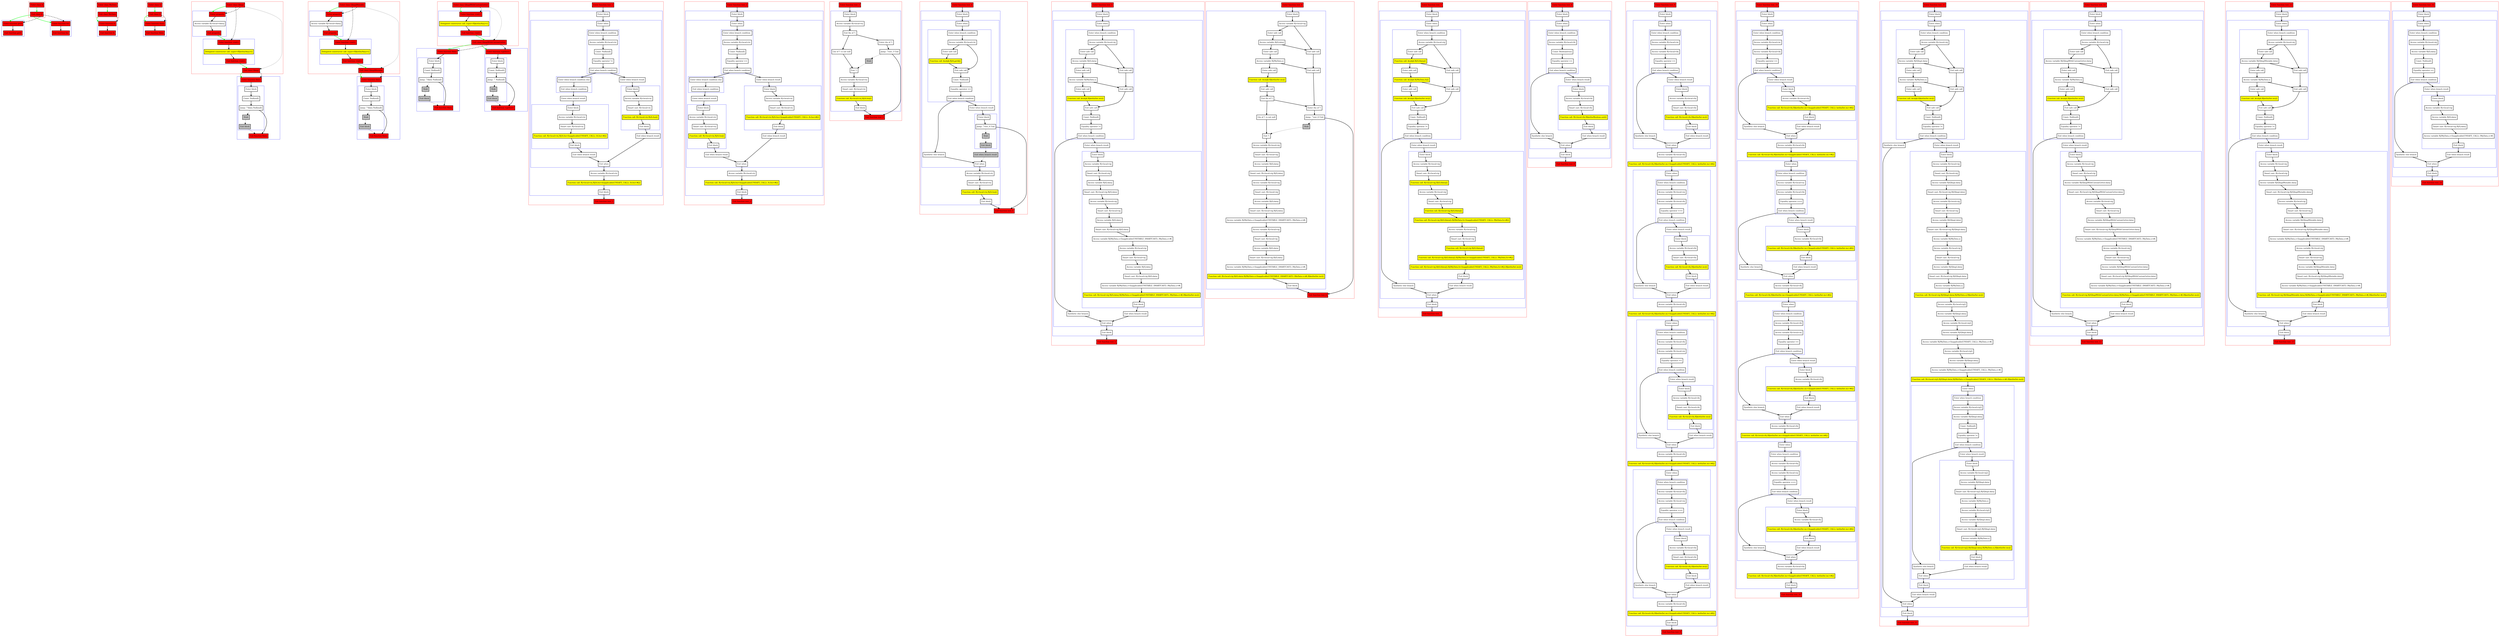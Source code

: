 digraph nullability_kt {
    graph [nodesep=3]
    node [shape=box penwidth=2]
    edge [penwidth=2]

    subgraph cluster_0 {
        color=red
        0 [label="Enter class A" style="filled" fillcolor=red];
        1 [label="Exit class A" style="filled" fillcolor=red];
    }
    subgraph cluster_1 {
        color=blue
        2 [label="Enter function getA" style="filled" fillcolor=red];
        3 [label="Exit function getA" style="filled" fillcolor=red];
    }
    subgraph cluster_2 {
        color=blue
        4 [label="Enter function foo" style="filled" fillcolor=red];
        5 [label="Exit function foo" style="filled" fillcolor=red];
    }
    0 -> {1} [color=green];
    1 -> {2 4} [color=green];
    1 -> {2 4} [style=dashed];
    2 -> {3};
    4 -> {5};

    subgraph cluster_3 {
        color=red
        6 [label="Enter class MyData" style="filled" fillcolor=red];
        7 [label="Exit class MyData" style="filled" fillcolor=red];
    }
    subgraph cluster_4 {
        color=blue
        8 [label="Enter function fs" style="filled" fillcolor=red];
        9 [label="Exit function fs" style="filled" fillcolor=red];
    }
    6 -> {7} [color=green];
    7 -> {8} [color=green];
    7 -> {8} [style=dashed];
    8 -> {9};

    subgraph cluster_5 {
        color=red
        10 [label="Enter class Q" style="filled" fillcolor=red];
        11 [label="Exit class Q" style="filled" fillcolor=red];
    }
    subgraph cluster_6 {
        color=blue
        12 [label="Enter function fdata" style="filled" fillcolor=red];
        13 [label="Exit function fdata" style="filled" fillcolor=red];
    }
    10 -> {11} [color=green];
    11 -> {12} [color=green];
    11 -> {12} [style=dashed];
    12 -> {13};

    subgraph cluster_7 {
        color=red
        14 [label="Enter class QImpl" style="filled" fillcolor=red];
        subgraph cluster_8 {
            color=blue
            15 [label="Enter property" style="filled" fillcolor=red];
            16 [label="Access variable R|<local>/data|"];
            17 [label="Exit property" style="filled" fillcolor=red];
        }
        subgraph cluster_9 {
            color=blue
            18 [label="Enter function <init>" style="filled" fillcolor=red];
            19 [label="Delegated constructor call: super<R|kotlin/Any|>()" style="filled" fillcolor=yellow];
            20 [label="Exit function <init>" style="filled" fillcolor=red];
        }
        21 [label="Exit class QImpl" style="filled" fillcolor=red];
    }
    subgraph cluster_10 {
        color=blue
        22 [label="Enter function fdata" style="filled" fillcolor=red];
        subgraph cluster_11 {
            color=blue
            23 [label="Enter block"];
            24 [label="Const: Null(null)"];
            25 [label="Jump: ^fdata Null(null)"];
            26 [label="Stub" style="filled" fillcolor=gray];
            27 [label="Exit block" style="filled" fillcolor=gray];
        }
        28 [label="Exit function fdata" style="filled" fillcolor=red];
    }
    14 -> {15} [color=green];
    14 -> {21} [style=dotted];
    14 -> {15 18} [style=dashed];
    15 -> {16};
    16 -> {17};
    17 -> {18} [color=green];
    18 -> {19};
    19 -> {20};
    20 -> {21} [color=green];
    21 -> {22} [color=green];
    21 -> {22} [style=dashed];
    22 -> {23};
    23 -> {24};
    24 -> {25};
    25 -> {28};
    25 -> {26} [style=dotted];
    26 -> {27} [style=dotted];
    27 -> {28} [style=dotted];

    subgraph cluster_12 {
        color=red
        29 [label="Enter class QImplMutable" style="filled" fillcolor=red];
        subgraph cluster_13 {
            color=blue
            30 [label="Enter property" style="filled" fillcolor=red];
            31 [label="Access variable R|<local>/data|"];
            32 [label="Exit property" style="filled" fillcolor=red];
        }
        subgraph cluster_14 {
            color=blue
            33 [label="Enter function <init>" style="filled" fillcolor=red];
            34 [label="Delegated constructor call: super<R|kotlin/Any|>()" style="filled" fillcolor=yellow];
            35 [label="Exit function <init>" style="filled" fillcolor=red];
        }
        36 [label="Exit class QImplMutable" style="filled" fillcolor=red];
    }
    subgraph cluster_15 {
        color=blue
        37 [label="Enter function fdata" style="filled" fillcolor=red];
        subgraph cluster_16 {
            color=blue
            38 [label="Enter block"];
            39 [label="Const: Null(null)"];
            40 [label="Jump: ^fdata Null(null)"];
            41 [label="Stub" style="filled" fillcolor=gray];
            42 [label="Exit block" style="filled" fillcolor=gray];
        }
        43 [label="Exit function fdata" style="filled" fillcolor=red];
    }
    29 -> {30} [color=green];
    29 -> {36} [style=dotted];
    29 -> {30 33} [style=dashed];
    30 -> {31};
    31 -> {32};
    32 -> {33} [color=green];
    33 -> {34};
    34 -> {35};
    35 -> {36} [color=green];
    36 -> {37} [color=green];
    36 -> {37} [style=dashed];
    37 -> {38};
    38 -> {39};
    39 -> {40};
    40 -> {43};
    40 -> {41} [style=dotted];
    41 -> {42} [style=dotted];
    42 -> {43} [style=dotted];

    subgraph cluster_17 {
        color=red
        44 [label="Enter class QImplWithCustomGetter" style="filled" fillcolor=red];
        subgraph cluster_18 {
            color=blue
            45 [label="Enter function <init>" style="filled" fillcolor=red];
            46 [label="Delegated constructor call: super<R|kotlin/Any|>()" style="filled" fillcolor=yellow];
            47 [label="Exit function <init>" style="filled" fillcolor=red];
        }
        48 [label="Exit class QImplWithCustomGetter" style="filled" fillcolor=red];
    }
    subgraph cluster_19 {
        color=blue
        49 [label="Enter function fdata" style="filled" fillcolor=red];
        subgraph cluster_20 {
            color=blue
            50 [label="Enter block"];
            51 [label="Const: Null(null)"];
            52 [label="Jump: ^fdata Null(null)"];
            53 [label="Stub" style="filled" fillcolor=gray];
            54 [label="Exit block" style="filled" fillcolor=gray];
        }
        55 [label="Exit function fdata" style="filled" fillcolor=red];
    }
    subgraph cluster_21 {
        color=blue
        56 [label="Enter function <getter>" style="filled" fillcolor=red];
        subgraph cluster_22 {
            color=blue
            57 [label="Enter block"];
            58 [label="Const: Null(null)"];
            59 [label="Jump: ^ Null(null)"];
            60 [label="Stub" style="filled" fillcolor=gray];
            61 [label="Exit block" style="filled" fillcolor=gray];
        }
        62 [label="Exit function <getter>" style="filled" fillcolor=red];
    }
    44 -> {45} [color=green];
    44 -> {48} [style=dotted];
    44 -> {45} [style=dashed];
    45 -> {46};
    46 -> {47};
    47 -> {48} [color=green];
    48 -> {49 56} [color=green];
    48 -> {49 56} [style=dashed];
    49 -> {50};
    50 -> {51};
    51 -> {52};
    52 -> {55};
    52 -> {53} [style=dotted];
    53 -> {54} [style=dotted];
    54 -> {55} [style=dotted];
    56 -> {57};
    57 -> {58};
    58 -> {59};
    59 -> {62};
    59 -> {60} [style=dotted];
    60 -> {61} [style=dotted];
    61 -> {62} [style=dotted];

    subgraph cluster_23 {
        color=red
        63 [label="Enter function test_1" style="filled" fillcolor=red];
        subgraph cluster_24 {
            color=blue
            64 [label="Enter block"];
            subgraph cluster_25 {
                color=blue
                65 [label="Enter when"];
                subgraph cluster_26 {
                    color=blue
                    66 [label="Enter when branch condition "];
                    67 [label="Access variable R|<local>/x|"];
                    68 [label="Const: Null(null)"];
                    69 [label="Equality operator !="];
                    70 [label="Exit when branch condition"];
                }
                subgraph cluster_27 {
                    color=blue
                    71 [label="Enter when branch condition else"];
                    72 [label="Exit when branch condition"];
                }
                73 [label="Enter when branch result"];
                subgraph cluster_28 {
                    color=blue
                    74 [label="Enter block"];
                    75 [label="Access variable R|<local>/x|"];
                    76 [label="Smart cast: R|<local>/x|"];
                    77 [label="Function call: R|<local>/x|.R|/A.foo<Inapplicable(UNSAFE_CALL): /A.foo>#|()" style="filled" fillcolor=yellow];
                    78 [label="Exit block"];
                }
                79 [label="Exit when branch result"];
                80 [label="Enter when branch result"];
                subgraph cluster_29 {
                    color=blue
                    81 [label="Enter block"];
                    82 [label="Access variable R|<local>/x|"];
                    83 [label="Smart cast: R|<local>/x|"];
                    84 [label="Function call: R|<local>/x|.R|/A.foo|()" style="filled" fillcolor=yellow];
                    85 [label="Exit block"];
                }
                86 [label="Exit when branch result"];
                87 [label="Exit when"];
            }
            88 [label="Access variable R|<local>/x|"];
            89 [label="Function call: R|<local>/x|.R|/A.foo<Inapplicable(UNSAFE_CALL): /A.foo>#|()" style="filled" fillcolor=yellow];
            90 [label="Exit block"];
        }
        91 [label="Exit function test_1" style="filled" fillcolor=red];
    }
    63 -> {64};
    64 -> {65};
    65 -> {66};
    66 -> {67};
    67 -> {68};
    68 -> {69};
    69 -> {70};
    70 -> {71 80};
    71 -> {72};
    72 -> {73};
    73 -> {74};
    74 -> {75};
    75 -> {76};
    76 -> {77};
    77 -> {78};
    78 -> {79};
    79 -> {87};
    80 -> {81};
    81 -> {82};
    82 -> {83};
    83 -> {84};
    84 -> {85};
    85 -> {86};
    86 -> {87};
    87 -> {88};
    88 -> {89};
    89 -> {90};
    90 -> {91};

    subgraph cluster_30 {
        color=red
        92 [label="Enter function test_2" style="filled" fillcolor=red];
        subgraph cluster_31 {
            color=blue
            93 [label="Enter block"];
            subgraph cluster_32 {
                color=blue
                94 [label="Enter when"];
                subgraph cluster_33 {
                    color=blue
                    95 [label="Enter when branch condition "];
                    96 [label="Access variable R|<local>/x|"];
                    97 [label="Const: Null(null)"];
                    98 [label="Equality operator =="];
                    99 [label="Exit when branch condition"];
                }
                subgraph cluster_34 {
                    color=blue
                    100 [label="Enter when branch condition else"];
                    101 [label="Exit when branch condition"];
                }
                102 [label="Enter when branch result"];
                subgraph cluster_35 {
                    color=blue
                    103 [label="Enter block"];
                    104 [label="Access variable R|<local>/x|"];
                    105 [label="Smart cast: R|<local>/x|"];
                    106 [label="Function call: R|<local>/x|.R|/A.foo|()" style="filled" fillcolor=yellow];
                    107 [label="Exit block"];
                }
                108 [label="Exit when branch result"];
                109 [label="Enter when branch result"];
                subgraph cluster_36 {
                    color=blue
                    110 [label="Enter block"];
                    111 [label="Access variable R|<local>/x|"];
                    112 [label="Smart cast: R|<local>/x|"];
                    113 [label="Function call: R|<local>/x|.R|/A.foo<Inapplicable(UNSAFE_CALL): /A.foo>#|()" style="filled" fillcolor=yellow];
                    114 [label="Exit block"];
                }
                115 [label="Exit when branch result"];
                116 [label="Exit when"];
            }
            117 [label="Access variable R|<local>/x|"];
            118 [label="Function call: R|<local>/x|.R|/A.foo<Inapplicable(UNSAFE_CALL): /A.foo>#|()" style="filled" fillcolor=yellow];
            119 [label="Exit block"];
        }
        120 [label="Exit function test_2" style="filled" fillcolor=red];
    }
    92 -> {93};
    93 -> {94};
    94 -> {95};
    95 -> {96};
    96 -> {97};
    97 -> {98};
    98 -> {99};
    99 -> {100 109};
    100 -> {101};
    101 -> {102};
    102 -> {103};
    103 -> {104};
    104 -> {105};
    105 -> {106};
    106 -> {107};
    107 -> {108};
    108 -> {116};
    109 -> {110};
    110 -> {111};
    111 -> {112};
    112 -> {113};
    113 -> {114};
    114 -> {115};
    115 -> {116};
    116 -> {117};
    117 -> {118};
    118 -> {119};
    119 -> {120};

    subgraph cluster_37 {
        color=red
        121 [label="Enter function test_3" style="filled" fillcolor=red];
        subgraph cluster_38 {
            color=blue
            122 [label="Enter block"];
            123 [label="Access variable R|<local>/x|"];
            124 [label="Exit lhs of ?:"];
            125 [label="Enter rhs of ?:"];
            126 [label="Jump: ^test_3 Unit"];
            127 [label="Stub" style="filled" fillcolor=gray];
            128 [label="Lhs of ?: is not null"];
            129 [label="Exit ?:"];
            130 [label="Access variable R|<local>/x|"];
            131 [label="Smart cast: R|<local>/x|"];
            132 [label="Function call: R|<local>/x|.R|/A.foo|()" style="filled" fillcolor=yellow];
            133 [label="Exit block"];
        }
        134 [label="Exit function test_3" style="filled" fillcolor=red];
    }
    121 -> {122};
    122 -> {123};
    123 -> {124};
    124 -> {125 128};
    125 -> {126};
    126 -> {134};
    126 -> {127} [style=dotted];
    127 -> {129} [style=dotted];
    128 -> {129};
    129 -> {130};
    130 -> {131};
    131 -> {132};
    132 -> {133};
    133 -> {134};

    subgraph cluster_39 {
        color=red
        135 [label="Enter function test_4" style="filled" fillcolor=red];
        subgraph cluster_40 {
            color=blue
            136 [label="Enter block"];
            subgraph cluster_41 {
                color=blue
                137 [label="Enter when"];
                subgraph cluster_42 {
                    color=blue
                    138 [label="Enter when branch condition "];
                    139 [label="Access variable R|<local>/x|"];
                    140 [label="Enter safe call"];
                    141 [label="Function call: $subj$.R|/A.getA|()" style="filled" fillcolor=yellow];
                    142 [label="Exit safe call"];
                    143 [label="Const: Null(null)"];
                    144 [label="Equality operator =="];
                    145 [label="Exit when branch condition"];
                }
                146 [label="Synthetic else branch"];
                147 [label="Enter when branch result"];
                subgraph cluster_43 {
                    color=blue
                    148 [label="Enter block"];
                    149 [label="Jump: ^test_4 Unit"];
                    150 [label="Stub" style="filled" fillcolor=gray];
                    151 [label="Exit block" style="filled" fillcolor=gray];
                }
                152 [label="Exit when branch result" style="filled" fillcolor=gray];
                153 [label="Exit when"];
            }
            154 [label="Access variable R|<local>/x|"];
            155 [label="Smart cast: R|<local>/x|"];
            156 [label="Function call: R|<local>/x|.R|/A.foo|()" style="filled" fillcolor=yellow];
            157 [label="Exit block"];
        }
        158 [label="Exit function test_4" style="filled" fillcolor=red];
    }
    135 -> {136};
    136 -> {137};
    137 -> {138};
    138 -> {139};
    139 -> {140 142};
    140 -> {141};
    141 -> {142};
    142 -> {143};
    143 -> {144};
    144 -> {145};
    145 -> {146 147};
    146 -> {153};
    147 -> {148};
    148 -> {149};
    149 -> {158};
    149 -> {150} [style=dotted];
    150 -> {151} [style=dotted];
    151 -> {152} [style=dotted];
    152 -> {153} [style=dotted];
    153 -> {154};
    154 -> {155};
    155 -> {156};
    156 -> {157};
    157 -> {158};

    subgraph cluster_44 {
        color=red
        159 [label="Enter function test_5" style="filled" fillcolor=red];
        subgraph cluster_45 {
            color=blue
            160 [label="Enter block"];
            subgraph cluster_46 {
                color=blue
                161 [label="Enter when"];
                subgraph cluster_47 {
                    color=blue
                    162 [label="Enter when branch condition "];
                    163 [label="Access variable R|<local>/q|"];
                    164 [label="Enter safe call"];
                    165 [label="Access variable R|/Q.data|"];
                    166 [label="Enter safe call"];
                    167 [label="Access variable R|/MyData.s|"];
                    168 [label="Enter safe call"];
                    169 [label="Function call: $subj$.R|kotlin/Int.inc|()" style="filled" fillcolor=yellow];
                    170 [label="Exit safe call"];
                    171 [label="Exit safe call"];
                    172 [label="Exit safe call"];
                    173 [label="Const: Null(null)"];
                    174 [label="Equality operator !="];
                    175 [label="Exit when branch condition"];
                }
                176 [label="Synthetic else branch"];
                177 [label="Enter when branch result"];
                subgraph cluster_48 {
                    color=blue
                    178 [label="Enter block"];
                    179 [label="Access variable R|<local>/q|"];
                    180 [label="Smart cast: R|<local>/q|"];
                    181 [label="Access variable R|/Q.data|"];
                    182 [label="Smart cast: R|<local>/q|.R|/Q.data|"];
                    183 [label="Access variable R|<local>/q|"];
                    184 [label="Smart cast: R|<local>/q|"];
                    185 [label="Access variable R|/Q.data|"];
                    186 [label="Smart cast: R|<local>/q|.R|/Q.data|"];
                    187 [label="Access variable R|/MyData.s<Inapplicable(UNSTABLE_SMARTCAST): /MyData.s>#|"];
                    188 [label="Access variable R|<local>/q|"];
                    189 [label="Smart cast: R|<local>/q|"];
                    190 [label="Access variable R|/Q.data|"];
                    191 [label="Smart cast: R|<local>/q|.R|/Q.data|"];
                    192 [label="Access variable R|/MyData.s<Inapplicable(UNSTABLE_SMARTCAST): /MyData.s>#|"];
                    193 [label="Function call: R|<local>/q|.R|/Q.data|.R|/MyData.s<Inapplicable(UNSTABLE_SMARTCAST): /MyData.s>#|.R|kotlin/Int.inc|()" style="filled" fillcolor=yellow];
                    194 [label="Exit block"];
                }
                195 [label="Exit when branch result"];
                196 [label="Exit when"];
            }
            197 [label="Exit block"];
        }
        198 [label="Exit function test_5" style="filled" fillcolor=red];
    }
    159 -> {160};
    160 -> {161};
    161 -> {162};
    162 -> {163};
    163 -> {164 170};
    164 -> {165};
    165 -> {166 170};
    166 -> {167};
    167 -> {168 171};
    168 -> {169};
    169 -> {172};
    170 -> {171};
    171 -> {172};
    172 -> {173};
    173 -> {174};
    174 -> {175};
    175 -> {176 177};
    176 -> {196};
    177 -> {178};
    178 -> {179};
    179 -> {180};
    180 -> {181};
    181 -> {182};
    182 -> {183};
    183 -> {184};
    184 -> {185};
    185 -> {186};
    186 -> {187};
    187 -> {188};
    188 -> {189};
    189 -> {190};
    190 -> {191};
    191 -> {192};
    192 -> {193};
    193 -> {194};
    194 -> {195};
    195 -> {196};
    196 -> {197};
    197 -> {198};

    subgraph cluster_49 {
        color=red
        199 [label="Enter function test_6" style="filled" fillcolor=red];
        subgraph cluster_50 {
            color=blue
            200 [label="Enter block"];
            201 [label="Access variable R|<local>/q|"];
            202 [label="Enter safe call"];
            203 [label="Access variable R|/Q.data|"];
            204 [label="Enter safe call"];
            205 [label="Access variable R|/MyData.s|"];
            206 [label="Enter safe call"];
            207 [label="Function call: $subj$.R|kotlin/Int.inc|()" style="filled" fillcolor=yellow];
            208 [label="Exit safe call"];
            209 [label="Exit lhs of ?:"];
            210 [label="Lhs of ?: is not null"];
            211 [label="Exit safe call"];
            212 [label="Exit safe call"];
            213 [label="Enter rhs of ?:"];
            214 [label="Jump: ^test_6 Unit"];
            215 [label="Stub" style="filled" fillcolor=gray];
            216 [label="Exit ?:"];
            217 [label="Access variable R|<local>/q|"];
            218 [label="Smart cast: R|<local>/q|"];
            219 [label="Access variable R|/Q.data|"];
            220 [label="Smart cast: R|<local>/q|.R|/Q.data|"];
            221 [label="Access variable R|<local>/q|"];
            222 [label="Smart cast: R|<local>/q|"];
            223 [label="Access variable R|/Q.data|"];
            224 [label="Smart cast: R|<local>/q|.R|/Q.data|"];
            225 [label="Access variable R|/MyData.s<Inapplicable(UNSTABLE_SMARTCAST): /MyData.s>#|"];
            226 [label="Access variable R|<local>/q|"];
            227 [label="Smart cast: R|<local>/q|"];
            228 [label="Access variable R|/Q.data|"];
            229 [label="Smart cast: R|<local>/q|.R|/Q.data|"];
            230 [label="Access variable R|/MyData.s<Inapplicable(UNSTABLE_SMARTCAST): /MyData.s>#|"];
            231 [label="Function call: R|<local>/q|.R|/Q.data|.R|/MyData.s<Inapplicable(UNSTABLE_SMARTCAST): /MyData.s>#|.R|kotlin/Int.inc|()" style="filled" fillcolor=yellow];
            232 [label="Exit block"];
        }
        233 [label="Exit function test_6" style="filled" fillcolor=red];
    }
    199 -> {200};
    200 -> {201};
    201 -> {202 211};
    202 -> {203};
    203 -> {204 211};
    204 -> {205};
    205 -> {206 212};
    206 -> {207};
    207 -> {208};
    208 -> {209};
    209 -> {210 213};
    210 -> {216};
    211 -> {212};
    212 -> {213};
    213 -> {214};
    214 -> {233};
    214 -> {215} [style=dotted];
    215 -> {216} [style=dotted];
    216 -> {217};
    217 -> {218};
    218 -> {219};
    219 -> {220};
    220 -> {221};
    221 -> {222};
    222 -> {223};
    223 -> {224};
    224 -> {225};
    225 -> {226};
    226 -> {227};
    227 -> {228};
    228 -> {229};
    229 -> {230};
    230 -> {231};
    231 -> {232};
    232 -> {233};

    subgraph cluster_51 {
        color=red
        234 [label="Enter function test_7" style="filled" fillcolor=red];
        subgraph cluster_52 {
            color=blue
            235 [label="Enter block"];
            subgraph cluster_53 {
                color=blue
                236 [label="Enter when"];
                subgraph cluster_54 {
                    color=blue
                    237 [label="Enter when branch condition "];
                    238 [label="Access variable R|<local>/q|"];
                    239 [label="Enter safe call"];
                    240 [label="Function call: $subj$.R|/Q.fdata|()" style="filled" fillcolor=yellow];
                    241 [label="Enter safe call"];
                    242 [label="Function call: $subj$.R|/MyData.fs|()" style="filled" fillcolor=yellow];
                    243 [label="Enter safe call"];
                    244 [label="Function call: $subj$.R|kotlin/Int.inc|()" style="filled" fillcolor=yellow];
                    245 [label="Exit safe call"];
                    246 [label="Exit safe call"];
                    247 [label="Exit safe call"];
                    248 [label="Const: Null(null)"];
                    249 [label="Equality operator !="];
                    250 [label="Exit when branch condition"];
                }
                251 [label="Synthetic else branch"];
                252 [label="Enter when branch result"];
                subgraph cluster_55 {
                    color=blue
                    253 [label="Enter block"];
                    254 [label="Access variable R|<local>/q|"];
                    255 [label="Smart cast: R|<local>/q|"];
                    256 [label="Function call: R|<local>/q|.R|/Q.fdata|()" style="filled" fillcolor=yellow];
                    257 [label="Access variable R|<local>/q|"];
                    258 [label="Smart cast: R|<local>/q|"];
                    259 [label="Function call: R|<local>/q|.R|/Q.fdata|()" style="filled" fillcolor=yellow];
                    260 [label="Function call: R|<local>/q|.R|/Q.fdata|().R|/MyData.fs<Inapplicable(UNSAFE_CALL): /MyData.fs>#|()" style="filled" fillcolor=yellow];
                    261 [label="Access variable R|<local>/q|"];
                    262 [label="Smart cast: R|<local>/q|"];
                    263 [label="Function call: R|<local>/q|.R|/Q.fdata|()" style="filled" fillcolor=yellow];
                    264 [label="Function call: R|<local>/q|.R|/Q.fdata|().R|/MyData.fs<Inapplicable(UNSAFE_CALL): /MyData.fs>#|()" style="filled" fillcolor=yellow];
                    265 [label="Function call: R|<local>/q|.R|/Q.fdata|().R|/MyData.fs<Inapplicable(UNSAFE_CALL): /MyData.fs>#|().R|kotlin/Int.inc|()" style="filled" fillcolor=yellow];
                    266 [label="Exit block"];
                }
                267 [label="Exit when branch result"];
                268 [label="Exit when"];
            }
            269 [label="Exit block"];
        }
        270 [label="Exit function test_7" style="filled" fillcolor=red];
    }
    234 -> {235};
    235 -> {236};
    236 -> {237};
    237 -> {238};
    238 -> {239 245};
    239 -> {240};
    240 -> {241 245};
    241 -> {242};
    242 -> {243 246};
    243 -> {244};
    244 -> {247};
    245 -> {246};
    246 -> {247};
    247 -> {248};
    248 -> {249};
    249 -> {250};
    250 -> {251 252};
    251 -> {268};
    252 -> {253};
    253 -> {254};
    254 -> {255};
    255 -> {256};
    256 -> {257};
    257 -> {258};
    258 -> {259};
    259 -> {260};
    260 -> {261};
    261 -> {262};
    262 -> {263};
    263 -> {264};
    264 -> {265};
    265 -> {266};
    266 -> {267};
    267 -> {268};
    268 -> {269};
    269 -> {270};

    subgraph cluster_56 {
        color=red
        271 [label="Enter function test_8" style="filled" fillcolor=red];
        subgraph cluster_57 {
            color=blue
            272 [label="Enter block"];
            subgraph cluster_58 {
                color=blue
                273 [label="Enter when"];
                subgraph cluster_59 {
                    color=blue
                    274 [label="Enter when branch condition "];
                    275 [label="Access variable R|<local>/b|"];
                    276 [label="Const: Boolean(true)"];
                    277 [label="Equality operator =="];
                    278 [label="Exit when branch condition"];
                }
                279 [label="Synthetic else branch"];
                280 [label="Enter when branch result"];
                subgraph cluster_60 {
                    color=blue
                    281 [label="Enter block"];
                    282 [label="Access variable R|<local>/b|"];
                    283 [label="Smart cast: R|<local>/b|"];
                    284 [label="Function call: R|<local>/b|.R|kotlin/Boolean.not|()" style="filled" fillcolor=yellow];
                    285 [label="Exit block"];
                }
                286 [label="Exit when branch result"];
                287 [label="Exit when"];
            }
            288 [label="Exit block"];
        }
        289 [label="Exit function test_8" style="filled" fillcolor=red];
    }
    271 -> {272};
    272 -> {273};
    273 -> {274};
    274 -> {275};
    275 -> {276};
    276 -> {277};
    277 -> {278};
    278 -> {279 280};
    279 -> {287};
    280 -> {281};
    281 -> {282};
    282 -> {283};
    283 -> {284};
    284 -> {285};
    285 -> {286};
    286 -> {287};
    287 -> {288};
    288 -> {289};

    subgraph cluster_61 {
        color=red
        290 [label="Enter function test_9" style="filled" fillcolor=red];
        subgraph cluster_62 {
            color=blue
            291 [label="Enter block"];
            subgraph cluster_63 {
                color=blue
                292 [label="Enter when"];
                subgraph cluster_64 {
                    color=blue
                    293 [label="Enter when branch condition "];
                    294 [label="Access variable R|<local>/a|"];
                    295 [label="Access variable R|<local>/b|"];
                    296 [label="Equality operator =="];
                    297 [label="Exit when branch condition"];
                }
                298 [label="Synthetic else branch"];
                299 [label="Enter when branch result"];
                subgraph cluster_65 {
                    color=blue
                    300 [label="Enter block"];
                    301 [label="Access variable R|<local>/b|"];
                    302 [label="Smart cast: R|<local>/b|"];
                    303 [label="Function call: R|<local>/b|.R|kotlin/Int.inc|()" style="filled" fillcolor=yellow];
                    304 [label="Exit block"];
                }
                305 [label="Exit when branch result"];
                306 [label="Exit when"];
            }
            307 [label="Access variable R|<local>/b|"];
            308 [label="Function call: R|<local>/b|.R|kotlin/Int.inc<Inapplicable(UNSAFE_CALL): kotlin/Int.inc>#|()" style="filled" fillcolor=yellow];
            subgraph cluster_66 {
                color=blue
                309 [label="Enter when"];
                subgraph cluster_67 {
                    color=blue
                    310 [label="Enter when branch condition "];
                    311 [label="Access variable R|<local>/a|"];
                    312 [label="Access variable R|<local>/b|"];
                    313 [label="Equality operator ==="];
                    314 [label="Exit when branch condition"];
                }
                315 [label="Synthetic else branch"];
                316 [label="Enter when branch result"];
                subgraph cluster_68 {
                    color=blue
                    317 [label="Enter block"];
                    318 [label="Access variable R|<local>/b|"];
                    319 [label="Smart cast: R|<local>/b|"];
                    320 [label="Function call: R|<local>/b|.R|kotlin/Int.inc|()" style="filled" fillcolor=yellow];
                    321 [label="Exit block"];
                }
                322 [label="Exit when branch result"];
                323 [label="Exit when"];
            }
            324 [label="Access variable R|<local>/b|"];
            325 [label="Function call: R|<local>/b|.R|kotlin/Int.inc<Inapplicable(UNSAFE_CALL): kotlin/Int.inc>#|()" style="filled" fillcolor=yellow];
            subgraph cluster_69 {
                color=blue
                326 [label="Enter when"];
                subgraph cluster_70 {
                    color=blue
                    327 [label="Enter when branch condition "];
                    328 [label="Access variable R|<local>/b|"];
                    329 [label="Access variable R|<local>/a|"];
                    330 [label="Equality operator =="];
                    331 [label="Exit when branch condition"];
                }
                332 [label="Synthetic else branch"];
                333 [label="Enter when branch result"];
                subgraph cluster_71 {
                    color=blue
                    334 [label="Enter block"];
                    335 [label="Access variable R|<local>/b|"];
                    336 [label="Smart cast: R|<local>/b|"];
                    337 [label="Function call: R|<local>/b|.R|kotlin/Int.inc|()" style="filled" fillcolor=yellow];
                    338 [label="Exit block"];
                }
                339 [label="Exit when branch result"];
                340 [label="Exit when"];
            }
            341 [label="Access variable R|<local>/b|"];
            342 [label="Function call: R|<local>/b|.R|kotlin/Int.inc<Inapplicable(UNSAFE_CALL): kotlin/Int.inc>#|()" style="filled" fillcolor=yellow];
            subgraph cluster_72 {
                color=blue
                343 [label="Enter when"];
                subgraph cluster_73 {
                    color=blue
                    344 [label="Enter when branch condition "];
                    345 [label="Access variable R|<local>/b|"];
                    346 [label="Access variable R|<local>/a|"];
                    347 [label="Equality operator ==="];
                    348 [label="Exit when branch condition"];
                }
                349 [label="Synthetic else branch"];
                350 [label="Enter when branch result"];
                subgraph cluster_74 {
                    color=blue
                    351 [label="Enter block"];
                    352 [label="Access variable R|<local>/b|"];
                    353 [label="Smart cast: R|<local>/b|"];
                    354 [label="Function call: R|<local>/b|.R|kotlin/Int.inc|()" style="filled" fillcolor=yellow];
                    355 [label="Exit block"];
                }
                356 [label="Exit when branch result"];
                357 [label="Exit when"];
            }
            358 [label="Access variable R|<local>/b|"];
            359 [label="Function call: R|<local>/b|.R|kotlin/Int.inc<Inapplicable(UNSAFE_CALL): kotlin/Int.inc>#|()" style="filled" fillcolor=yellow];
            360 [label="Exit block"];
        }
        361 [label="Exit function test_9" style="filled" fillcolor=red];
    }
    290 -> {291};
    291 -> {292};
    292 -> {293};
    293 -> {294};
    294 -> {295};
    295 -> {296};
    296 -> {297};
    297 -> {298 299};
    298 -> {306};
    299 -> {300};
    300 -> {301};
    301 -> {302};
    302 -> {303};
    303 -> {304};
    304 -> {305};
    305 -> {306};
    306 -> {307};
    307 -> {308};
    308 -> {309};
    309 -> {310};
    310 -> {311};
    311 -> {312};
    312 -> {313};
    313 -> {314};
    314 -> {315 316};
    315 -> {323};
    316 -> {317};
    317 -> {318};
    318 -> {319};
    319 -> {320};
    320 -> {321};
    321 -> {322};
    322 -> {323};
    323 -> {324};
    324 -> {325};
    325 -> {326};
    326 -> {327};
    327 -> {328};
    328 -> {329};
    329 -> {330};
    330 -> {331};
    331 -> {332 333};
    332 -> {340};
    333 -> {334};
    334 -> {335};
    335 -> {336};
    336 -> {337};
    337 -> {338};
    338 -> {339};
    339 -> {340};
    340 -> {341};
    341 -> {342};
    342 -> {343};
    343 -> {344};
    344 -> {345};
    345 -> {346};
    346 -> {347};
    347 -> {348};
    348 -> {349 350};
    349 -> {357};
    350 -> {351};
    351 -> {352};
    352 -> {353};
    353 -> {354};
    354 -> {355};
    355 -> {356};
    356 -> {357};
    357 -> {358};
    358 -> {359};
    359 -> {360};
    360 -> {361};

    subgraph cluster_75 {
        color=red
        362 [label="Enter function test_10" style="filled" fillcolor=red];
        subgraph cluster_76 {
            color=blue
            363 [label="Enter block"];
            subgraph cluster_77 {
                color=blue
                364 [label="Enter when"];
                subgraph cluster_78 {
                    color=blue
                    365 [label="Enter when branch condition "];
                    366 [label="Access variable R|<local>/a|"];
                    367 [label="Access variable R|<local>/b|"];
                    368 [label="Equality operator =="];
                    369 [label="Exit when branch condition"];
                }
                370 [label="Synthetic else branch"];
                371 [label="Enter when branch result"];
                subgraph cluster_79 {
                    color=blue
                    372 [label="Enter block"];
                    373 [label="Access variable R|<local>/b|"];
                    374 [label="Function call: R|<local>/b|.R|kotlin/Int.inc<Inapplicable(UNSAFE_CALL): kotlin/Int.inc>#|()" style="filled" fillcolor=yellow];
                    375 [label="Exit block"];
                }
                376 [label="Exit when branch result"];
                377 [label="Exit when"];
            }
            378 [label="Access variable R|<local>/b|"];
            379 [label="Function call: R|<local>/b|.R|kotlin/Int.inc<Inapplicable(UNSAFE_CALL): kotlin/Int.inc>#|()" style="filled" fillcolor=yellow];
            subgraph cluster_80 {
                color=blue
                380 [label="Enter when"];
                subgraph cluster_81 {
                    color=blue
                    381 [label="Enter when branch condition "];
                    382 [label="Access variable R|<local>/a|"];
                    383 [label="Access variable R|<local>/b|"];
                    384 [label="Equality operator ==="];
                    385 [label="Exit when branch condition"];
                }
                386 [label="Synthetic else branch"];
                387 [label="Enter when branch result"];
                subgraph cluster_82 {
                    color=blue
                    388 [label="Enter block"];
                    389 [label="Access variable R|<local>/b|"];
                    390 [label="Function call: R|<local>/b|.R|kotlin/Int.inc<Inapplicable(UNSAFE_CALL): kotlin/Int.inc>#|()" style="filled" fillcolor=yellow];
                    391 [label="Exit block"];
                }
                392 [label="Exit when branch result"];
                393 [label="Exit when"];
            }
            394 [label="Access variable R|<local>/b|"];
            395 [label="Function call: R|<local>/b|.R|kotlin/Int.inc<Inapplicable(UNSAFE_CALL): kotlin/Int.inc>#|()" style="filled" fillcolor=yellow];
            subgraph cluster_83 {
                color=blue
                396 [label="Enter when"];
                subgraph cluster_84 {
                    color=blue
                    397 [label="Enter when branch condition "];
                    398 [label="Access variable R|<local>/b|"];
                    399 [label="Access variable R|<local>/a|"];
                    400 [label="Equality operator =="];
                    401 [label="Exit when branch condition"];
                }
                402 [label="Synthetic else branch"];
                403 [label="Enter when branch result"];
                subgraph cluster_85 {
                    color=blue
                    404 [label="Enter block"];
                    405 [label="Access variable R|<local>/b|"];
                    406 [label="Function call: R|<local>/b|.R|kotlin/Int.inc<Inapplicable(UNSAFE_CALL): kotlin/Int.inc>#|()" style="filled" fillcolor=yellow];
                    407 [label="Exit block"];
                }
                408 [label="Exit when branch result"];
                409 [label="Exit when"];
            }
            410 [label="Access variable R|<local>/b|"];
            411 [label="Function call: R|<local>/b|.R|kotlin/Int.inc<Inapplicable(UNSAFE_CALL): kotlin/Int.inc>#|()" style="filled" fillcolor=yellow];
            subgraph cluster_86 {
                color=blue
                412 [label="Enter when"];
                subgraph cluster_87 {
                    color=blue
                    413 [label="Enter when branch condition "];
                    414 [label="Access variable R|<local>/b|"];
                    415 [label="Access variable R|<local>/a|"];
                    416 [label="Equality operator ==="];
                    417 [label="Exit when branch condition"];
                }
                418 [label="Synthetic else branch"];
                419 [label="Enter when branch result"];
                subgraph cluster_88 {
                    color=blue
                    420 [label="Enter block"];
                    421 [label="Access variable R|<local>/b|"];
                    422 [label="Function call: R|<local>/b|.R|kotlin/Int.inc<Inapplicable(UNSAFE_CALL): kotlin/Int.inc>#|()" style="filled" fillcolor=yellow];
                    423 [label="Exit block"];
                }
                424 [label="Exit when branch result"];
                425 [label="Exit when"];
            }
            426 [label="Access variable R|<local>/b|"];
            427 [label="Function call: R|<local>/b|.R|kotlin/Int.inc<Inapplicable(UNSAFE_CALL): kotlin/Int.inc>#|()" style="filled" fillcolor=yellow];
            428 [label="Exit block"];
        }
        429 [label="Exit function test_10" style="filled" fillcolor=red];
    }
    362 -> {363};
    363 -> {364};
    364 -> {365};
    365 -> {366};
    366 -> {367};
    367 -> {368};
    368 -> {369};
    369 -> {370 371};
    370 -> {377};
    371 -> {372};
    372 -> {373};
    373 -> {374};
    374 -> {375};
    375 -> {376};
    376 -> {377};
    377 -> {378};
    378 -> {379};
    379 -> {380};
    380 -> {381};
    381 -> {382};
    382 -> {383};
    383 -> {384};
    384 -> {385};
    385 -> {386 387};
    386 -> {393};
    387 -> {388};
    388 -> {389};
    389 -> {390};
    390 -> {391};
    391 -> {392};
    392 -> {393};
    393 -> {394};
    394 -> {395};
    395 -> {396};
    396 -> {397};
    397 -> {398};
    398 -> {399};
    399 -> {400};
    400 -> {401};
    401 -> {402 403};
    402 -> {409};
    403 -> {404};
    404 -> {405};
    405 -> {406};
    406 -> {407};
    407 -> {408};
    408 -> {409};
    409 -> {410};
    410 -> {411};
    411 -> {412};
    412 -> {413};
    413 -> {414};
    414 -> {415};
    415 -> {416};
    416 -> {417};
    417 -> {418 419};
    418 -> {425};
    419 -> {420};
    420 -> {421};
    421 -> {422};
    422 -> {423};
    423 -> {424};
    424 -> {425};
    425 -> {426};
    426 -> {427};
    427 -> {428};
    428 -> {429};

    subgraph cluster_89 {
        color=red
        430 [label="Enter function test_11" style="filled" fillcolor=red];
        subgraph cluster_90 {
            color=blue
            431 [label="Enter block"];
            subgraph cluster_91 {
                color=blue
                432 [label="Enter when"];
                subgraph cluster_92 {
                    color=blue
                    433 [label="Enter when branch condition "];
                    434 [label="Access variable R|<local>/q|"];
                    435 [label="Enter safe call"];
                    436 [label="Access variable R|/QImpl.data|"];
                    437 [label="Enter safe call"];
                    438 [label="Access variable R|/MyData.s|"];
                    439 [label="Enter safe call"];
                    440 [label="Function call: $subj$.R|kotlin/Int.inc|()" style="filled" fillcolor=yellow];
                    441 [label="Exit safe call"];
                    442 [label="Exit safe call"];
                    443 [label="Exit safe call"];
                    444 [label="Const: Null(null)"];
                    445 [label="Equality operator !="];
                    446 [label="Exit when branch condition"];
                }
                447 [label="Synthetic else branch"];
                448 [label="Enter when branch result"];
                subgraph cluster_93 {
                    color=blue
                    449 [label="Enter block"];
                    450 [label="Access variable R|<local>/q|"];
                    451 [label="Smart cast: R|<local>/q|"];
                    452 [label="Access variable R|/QImpl.data|"];
                    453 [label="Smart cast: R|<local>/q|.R|/QImpl.data|"];
                    454 [label="Access variable R|<local>/q|"];
                    455 [label="Smart cast: R|<local>/q|"];
                    456 [label="Access variable R|/QImpl.data|"];
                    457 [label="Smart cast: R|<local>/q|.R|/QImpl.data|"];
                    458 [label="Access variable R|/MyData.s|"];
                    459 [label="Access variable R|<local>/q|"];
                    460 [label="Smart cast: R|<local>/q|"];
                    461 [label="Access variable R|/QImpl.data|"];
                    462 [label="Smart cast: R|<local>/q|.R|/QImpl.data|"];
                    463 [label="Access variable R|/MyData.s|"];
                    464 [label="Function call: R|<local>/q|.R|/QImpl.data|.R|/MyData.s|.R|kotlin/Int.inc|()" style="filled" fillcolor=yellow];
                    465 [label="Access variable R|<local>/q2|"];
                    466 [label="Access variable R|/QImpl.data|"];
                    467 [label="Access variable R|<local>/q2|"];
                    468 [label="Access variable R|/QImpl.data|"];
                    469 [label="Access variable R|/MyData.s<Inapplicable(UNSAFE_CALL): /MyData.s>#|"];
                    470 [label="Access variable R|<local>/q2|"];
                    471 [label="Access variable R|/QImpl.data|"];
                    472 [label="Access variable R|/MyData.s<Inapplicable(UNSAFE_CALL): /MyData.s>#|"];
                    473 [label="Function call: R|<local>/q2|.R|/QImpl.data|.R|/MyData.s<Inapplicable(UNSAFE_CALL): /MyData.s>#|.R|kotlin/Int.inc|()" style="filled" fillcolor=yellow];
                    subgraph cluster_94 {
                        color=blue
                        474 [label="Enter when"];
                        subgraph cluster_95 {
                            color=blue
                            475 [label="Enter when branch condition "];
                            476 [label="Access variable R|<local>/q2|"];
                            477 [label="Access variable R|/QImpl.data|"];
                            478 [label="Const: Null(null)"];
                            479 [label="Equality operator !="];
                            480 [label="Exit when branch condition"];
                        }
                        481 [label="Synthetic else branch"];
                        482 [label="Enter when branch result"];
                        subgraph cluster_96 {
                            color=blue
                            483 [label="Enter block"];
                            484 [label="Access variable R|<local>/q2|"];
                            485 [label="Access variable R|/QImpl.data|"];
                            486 [label="Smart cast: R|<local>/q2|.R|/QImpl.data|"];
                            487 [label="Access variable R|/MyData.s|"];
                            488 [label="Access variable R|<local>/q2|"];
                            489 [label="Access variable R|/QImpl.data|"];
                            490 [label="Smart cast: R|<local>/q2|.R|/QImpl.data|"];
                            491 [label="Access variable R|/MyData.s|"];
                            492 [label="Function call: R|<local>/q2|.R|/QImpl.data|.R|/MyData.s|.R|kotlin/Int.inc|()" style="filled" fillcolor=yellow];
                            493 [label="Exit block"];
                        }
                        494 [label="Exit when branch result"];
                        495 [label="Exit when"];
                    }
                    496 [label="Exit block"];
                }
                497 [label="Exit when branch result"];
                498 [label="Exit when"];
            }
            499 [label="Exit block"];
        }
        500 [label="Exit function test_11" style="filled" fillcolor=red];
    }
    430 -> {431};
    431 -> {432};
    432 -> {433};
    433 -> {434};
    434 -> {435 441};
    435 -> {436};
    436 -> {437 441};
    437 -> {438};
    438 -> {439 442};
    439 -> {440};
    440 -> {443};
    441 -> {442};
    442 -> {443};
    443 -> {444};
    444 -> {445};
    445 -> {446};
    446 -> {447 448};
    447 -> {498};
    448 -> {449};
    449 -> {450};
    450 -> {451};
    451 -> {452};
    452 -> {453};
    453 -> {454};
    454 -> {455};
    455 -> {456};
    456 -> {457};
    457 -> {458};
    458 -> {459};
    459 -> {460};
    460 -> {461};
    461 -> {462};
    462 -> {463};
    463 -> {464};
    464 -> {465};
    465 -> {466};
    466 -> {467};
    467 -> {468};
    468 -> {469};
    469 -> {470};
    470 -> {471};
    471 -> {472};
    472 -> {473};
    473 -> {474};
    474 -> {475};
    475 -> {476};
    476 -> {477};
    477 -> {478};
    478 -> {479};
    479 -> {480};
    480 -> {481 482};
    481 -> {495};
    482 -> {483};
    483 -> {484};
    484 -> {485};
    485 -> {486};
    486 -> {487};
    487 -> {488};
    488 -> {489};
    489 -> {490};
    490 -> {491};
    491 -> {492};
    492 -> {493};
    493 -> {494};
    494 -> {495};
    495 -> {496};
    496 -> {497};
    497 -> {498};
    498 -> {499};
    499 -> {500};

    subgraph cluster_97 {
        color=red
        501 [label="Enter function test_12" style="filled" fillcolor=red];
        subgraph cluster_98 {
            color=blue
            502 [label="Enter block"];
            subgraph cluster_99 {
                color=blue
                503 [label="Enter when"];
                subgraph cluster_100 {
                    color=blue
                    504 [label="Enter when branch condition "];
                    505 [label="Access variable R|<local>/q|"];
                    506 [label="Enter safe call"];
                    507 [label="Access variable R|/QImplWithCustomGetter.data|"];
                    508 [label="Enter safe call"];
                    509 [label="Access variable R|/MyData.s|"];
                    510 [label="Enter safe call"];
                    511 [label="Function call: $subj$.R|kotlin/Int.inc|()" style="filled" fillcolor=yellow];
                    512 [label="Exit safe call"];
                    513 [label="Exit safe call"];
                    514 [label="Exit safe call"];
                    515 [label="Const: Null(null)"];
                    516 [label="Equality operator !="];
                    517 [label="Exit when branch condition"];
                }
                518 [label="Synthetic else branch"];
                519 [label="Enter when branch result"];
                subgraph cluster_101 {
                    color=blue
                    520 [label="Enter block"];
                    521 [label="Access variable R|<local>/q|"];
                    522 [label="Smart cast: R|<local>/q|"];
                    523 [label="Access variable R|/QImplWithCustomGetter.data|"];
                    524 [label="Smart cast: R|<local>/q|.R|/QImplWithCustomGetter.data|"];
                    525 [label="Access variable R|<local>/q|"];
                    526 [label="Smart cast: R|<local>/q|"];
                    527 [label="Access variable R|/QImplWithCustomGetter.data|"];
                    528 [label="Smart cast: R|<local>/q|.R|/QImplWithCustomGetter.data|"];
                    529 [label="Access variable R|/MyData.s<Inapplicable(UNSTABLE_SMARTCAST): /MyData.s>#|"];
                    530 [label="Access variable R|<local>/q|"];
                    531 [label="Smart cast: R|<local>/q|"];
                    532 [label="Access variable R|/QImplWithCustomGetter.data|"];
                    533 [label="Smart cast: R|<local>/q|.R|/QImplWithCustomGetter.data|"];
                    534 [label="Access variable R|/MyData.s<Inapplicable(UNSTABLE_SMARTCAST): /MyData.s>#|"];
                    535 [label="Function call: R|<local>/q|.R|/QImplWithCustomGetter.data|.R|/MyData.s<Inapplicable(UNSTABLE_SMARTCAST): /MyData.s>#|.R|kotlin/Int.inc|()" style="filled" fillcolor=yellow];
                    536 [label="Exit block"];
                }
                537 [label="Exit when branch result"];
                538 [label="Exit when"];
            }
            539 [label="Exit block"];
        }
        540 [label="Exit function test_12" style="filled" fillcolor=red];
    }
    501 -> {502};
    502 -> {503};
    503 -> {504};
    504 -> {505};
    505 -> {506 512};
    506 -> {507};
    507 -> {508 512};
    508 -> {509};
    509 -> {510 513};
    510 -> {511};
    511 -> {514};
    512 -> {513};
    513 -> {514};
    514 -> {515};
    515 -> {516};
    516 -> {517};
    517 -> {518 519};
    518 -> {538};
    519 -> {520};
    520 -> {521};
    521 -> {522};
    522 -> {523};
    523 -> {524};
    524 -> {525};
    525 -> {526};
    526 -> {527};
    527 -> {528};
    528 -> {529};
    529 -> {530};
    530 -> {531};
    531 -> {532};
    532 -> {533};
    533 -> {534};
    534 -> {535};
    535 -> {536};
    536 -> {537};
    537 -> {538};
    538 -> {539};
    539 -> {540};

    subgraph cluster_102 {
        color=red
        541 [label="Enter function test_13" style="filled" fillcolor=red];
        subgraph cluster_103 {
            color=blue
            542 [label="Enter block"];
            subgraph cluster_104 {
                color=blue
                543 [label="Enter when"];
                subgraph cluster_105 {
                    color=blue
                    544 [label="Enter when branch condition "];
                    545 [label="Access variable R|<local>/q|"];
                    546 [label="Enter safe call"];
                    547 [label="Access variable R|/QImplMutable.data|"];
                    548 [label="Enter safe call"];
                    549 [label="Access variable R|/MyData.s|"];
                    550 [label="Enter safe call"];
                    551 [label="Function call: $subj$.R|kotlin/Int.inc|()" style="filled" fillcolor=yellow];
                    552 [label="Exit safe call"];
                    553 [label="Exit safe call"];
                    554 [label="Exit safe call"];
                    555 [label="Const: Null(null)"];
                    556 [label="Equality operator !="];
                    557 [label="Exit when branch condition"];
                }
                558 [label="Synthetic else branch"];
                559 [label="Enter when branch result"];
                subgraph cluster_106 {
                    color=blue
                    560 [label="Enter block"];
                    561 [label="Access variable R|<local>/q|"];
                    562 [label="Smart cast: R|<local>/q|"];
                    563 [label="Access variable R|/QImplMutable.data|"];
                    564 [label="Smart cast: R|<local>/q|.R|/QImplMutable.data|"];
                    565 [label="Access variable R|<local>/q|"];
                    566 [label="Smart cast: R|<local>/q|"];
                    567 [label="Access variable R|/QImplMutable.data|"];
                    568 [label="Smart cast: R|<local>/q|.R|/QImplMutable.data|"];
                    569 [label="Access variable R|/MyData.s<Inapplicable(UNSTABLE_SMARTCAST): /MyData.s>#|"];
                    570 [label="Access variable R|<local>/q|"];
                    571 [label="Smart cast: R|<local>/q|"];
                    572 [label="Access variable R|/QImplMutable.data|"];
                    573 [label="Smart cast: R|<local>/q|.R|/QImplMutable.data|"];
                    574 [label="Access variable R|/MyData.s<Inapplicable(UNSTABLE_SMARTCAST): /MyData.s>#|"];
                    575 [label="Function call: R|<local>/q|.R|/QImplMutable.data|.R|/MyData.s<Inapplicable(UNSTABLE_SMARTCAST): /MyData.s>#|.R|kotlin/Int.inc|()" style="filled" fillcolor=yellow];
                    576 [label="Exit block"];
                }
                577 [label="Exit when branch result"];
                578 [label="Exit when"];
            }
            579 [label="Exit block"];
        }
        580 [label="Exit function test_13" style="filled" fillcolor=red];
    }
    541 -> {542};
    542 -> {543};
    543 -> {544};
    544 -> {545};
    545 -> {546 552};
    546 -> {547};
    547 -> {548 552};
    548 -> {549};
    549 -> {550 553};
    550 -> {551};
    551 -> {554};
    552 -> {553};
    553 -> {554};
    554 -> {555};
    555 -> {556};
    556 -> {557};
    557 -> {558 559};
    558 -> {578};
    559 -> {560};
    560 -> {561};
    561 -> {562};
    562 -> {563};
    563 -> {564};
    564 -> {565};
    565 -> {566};
    566 -> {567};
    567 -> {568};
    568 -> {569};
    569 -> {570};
    570 -> {571};
    571 -> {572};
    572 -> {573};
    573 -> {574};
    574 -> {575};
    575 -> {576};
    576 -> {577};
    577 -> {578};
    578 -> {579};
    579 -> {580};

    subgraph cluster_107 {
        color=red
        581 [label="Enter function test_14" style="filled" fillcolor=red];
        subgraph cluster_108 {
            color=blue
            582 [label="Enter block"];
            subgraph cluster_109 {
                color=blue
                583 [label="Enter when"];
                subgraph cluster_110 {
                    color=blue
                    584 [label="Enter when branch condition "];
                    585 [label="Access variable R|<local>/q|"];
                    586 [label="Access variable R|/Q.data|"];
                    587 [label="Const: Null(null)"];
                    588 [label="Equality operator =="];
                    589 [label="Exit when branch condition"];
                }
                590 [label="Synthetic else branch"];
                591 [label="Enter when branch result"];
                subgraph cluster_111 {
                    color=blue
                    592 [label="Enter block"];
                    593 [label="Access variable R|<local>/q|"];
                    594 [label="Access variable R|/Q.data|"];
                    595 [label="Smart cast: R|<local>/q|.R|/Q.data|"];
                    596 [label="Access variable R|/MyData.s<Inapplicable(UNSAFE_CALL): /MyData.s>#|"];
                    597 [label="Exit block"];
                }
                598 [label="Exit when branch result"];
                599 [label="Exit when"];
            }
            600 [label="Exit block"];
        }
        601 [label="Exit function test_14" style="filled" fillcolor=red];
    }
    581 -> {582};
    582 -> {583};
    583 -> {584};
    584 -> {585};
    585 -> {586};
    586 -> {587};
    587 -> {588};
    588 -> {589};
    589 -> {590 591};
    590 -> {599};
    591 -> {592};
    592 -> {593};
    593 -> {594};
    594 -> {595};
    595 -> {596};
    596 -> {597};
    597 -> {598};
    598 -> {599};
    599 -> {600};
    600 -> {601};

}
